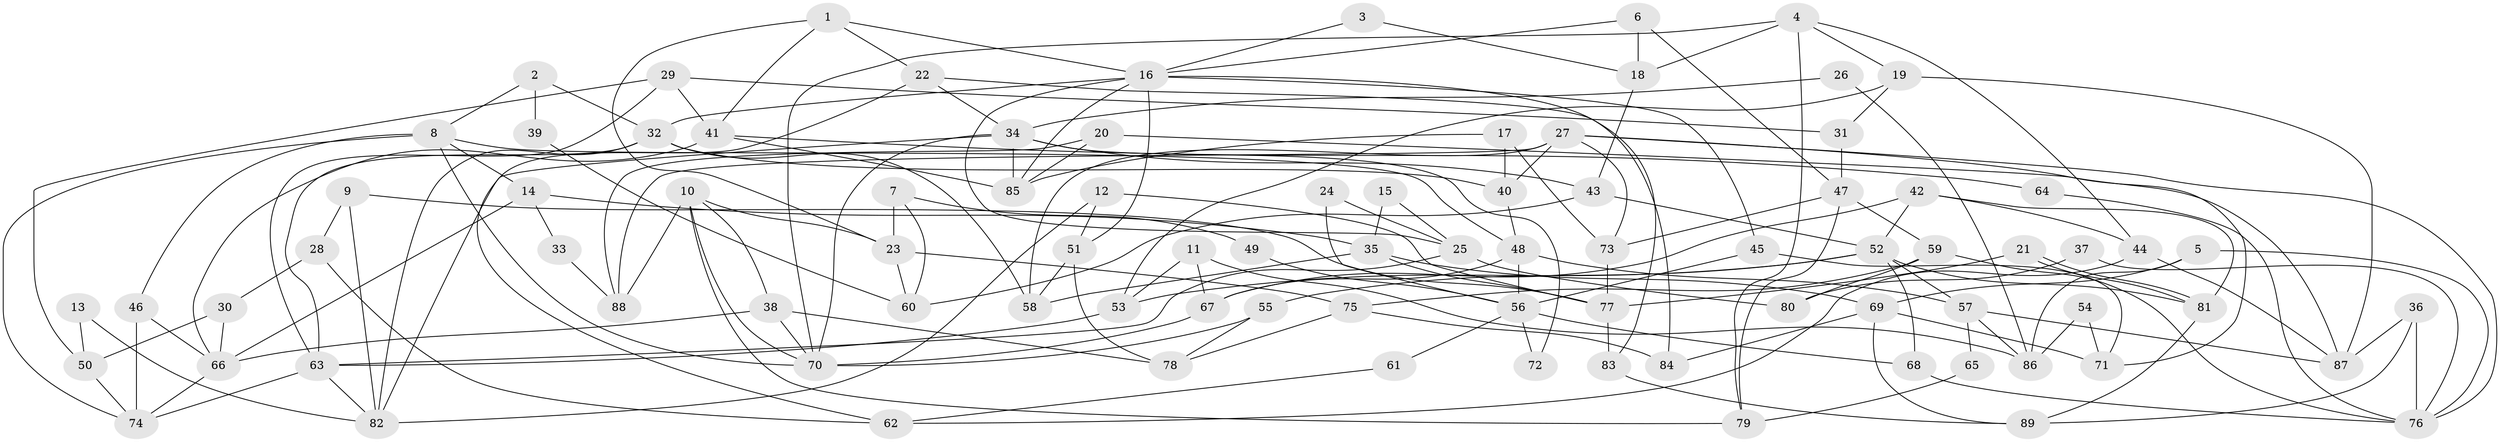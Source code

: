 // Generated by graph-tools (version 1.1) at 2025/50/03/09/25 03:50:14]
// undirected, 89 vertices, 178 edges
graph export_dot {
graph [start="1"]
  node [color=gray90,style=filled];
  1;
  2;
  3;
  4;
  5;
  6;
  7;
  8;
  9;
  10;
  11;
  12;
  13;
  14;
  15;
  16;
  17;
  18;
  19;
  20;
  21;
  22;
  23;
  24;
  25;
  26;
  27;
  28;
  29;
  30;
  31;
  32;
  33;
  34;
  35;
  36;
  37;
  38;
  39;
  40;
  41;
  42;
  43;
  44;
  45;
  46;
  47;
  48;
  49;
  50;
  51;
  52;
  53;
  54;
  55;
  56;
  57;
  58;
  59;
  60;
  61;
  62;
  63;
  64;
  65;
  66;
  67;
  68;
  69;
  70;
  71;
  72;
  73;
  74;
  75;
  76;
  77;
  78;
  79;
  80;
  81;
  82;
  83;
  84;
  85;
  86;
  87;
  88;
  89;
  1 -- 41;
  1 -- 16;
  1 -- 22;
  1 -- 23;
  2 -- 8;
  2 -- 32;
  2 -- 39;
  3 -- 16;
  3 -- 18;
  4 -- 19;
  4 -- 18;
  4 -- 44;
  4 -- 70;
  4 -- 79;
  5 -- 86;
  5 -- 69;
  5 -- 76;
  6 -- 47;
  6 -- 16;
  6 -- 18;
  7 -- 23;
  7 -- 60;
  7 -- 49;
  8 -- 70;
  8 -- 46;
  8 -- 14;
  8 -- 48;
  8 -- 74;
  9 -- 77;
  9 -- 82;
  9 -- 28;
  10 -- 38;
  10 -- 70;
  10 -- 23;
  10 -- 79;
  10 -- 88;
  11 -- 67;
  11 -- 53;
  11 -- 86;
  12 -- 82;
  12 -- 51;
  12 -- 77;
  13 -- 50;
  13 -- 82;
  14 -- 66;
  14 -- 33;
  14 -- 35;
  15 -- 25;
  15 -- 35;
  16 -- 84;
  16 -- 45;
  16 -- 25;
  16 -- 32;
  16 -- 51;
  16 -- 85;
  17 -- 73;
  17 -- 40;
  17 -- 85;
  18 -- 43;
  19 -- 87;
  19 -- 53;
  19 -- 31;
  20 -- 87;
  20 -- 85;
  20 -- 88;
  21 -- 81;
  21 -- 81;
  21 -- 77;
  22 -- 34;
  22 -- 62;
  22 -- 83;
  23 -- 60;
  23 -- 75;
  24 -- 25;
  24 -- 56;
  25 -- 63;
  25 -- 80;
  26 -- 86;
  26 -- 34;
  27 -- 88;
  27 -- 58;
  27 -- 40;
  27 -- 71;
  27 -- 73;
  27 -- 76;
  28 -- 62;
  28 -- 30;
  29 -- 63;
  29 -- 31;
  29 -- 41;
  29 -- 50;
  30 -- 50;
  30 -- 66;
  31 -- 47;
  32 -- 58;
  32 -- 40;
  32 -- 63;
  32 -- 82;
  33 -- 88;
  34 -- 82;
  34 -- 85;
  34 -- 43;
  34 -- 70;
  34 -- 72;
  35 -- 77;
  35 -- 58;
  35 -- 69;
  36 -- 76;
  36 -- 87;
  36 -- 89;
  37 -- 76;
  37 -- 80;
  38 -- 66;
  38 -- 70;
  38 -- 78;
  39 -- 60;
  40 -- 48;
  41 -- 85;
  41 -- 64;
  41 -- 66;
  42 -- 67;
  42 -- 52;
  42 -- 44;
  42 -- 81;
  43 -- 52;
  43 -- 60;
  44 -- 62;
  44 -- 87;
  45 -- 71;
  45 -- 56;
  46 -- 74;
  46 -- 66;
  47 -- 73;
  47 -- 79;
  47 -- 59;
  48 -- 56;
  48 -- 57;
  48 -- 67;
  49 -- 56;
  50 -- 74;
  51 -- 78;
  51 -- 58;
  52 -- 55;
  52 -- 81;
  52 -- 53;
  52 -- 57;
  52 -- 68;
  53 -- 63;
  54 -- 71;
  54 -- 86;
  55 -- 70;
  55 -- 78;
  56 -- 68;
  56 -- 61;
  56 -- 72;
  57 -- 65;
  57 -- 86;
  57 -- 87;
  59 -- 76;
  59 -- 75;
  59 -- 80;
  61 -- 62;
  63 -- 74;
  63 -- 82;
  64 -- 76;
  65 -- 79;
  66 -- 74;
  67 -- 70;
  68 -- 76;
  69 -- 89;
  69 -- 71;
  69 -- 84;
  73 -- 77;
  75 -- 78;
  75 -- 84;
  77 -- 83;
  81 -- 89;
  83 -- 89;
}
